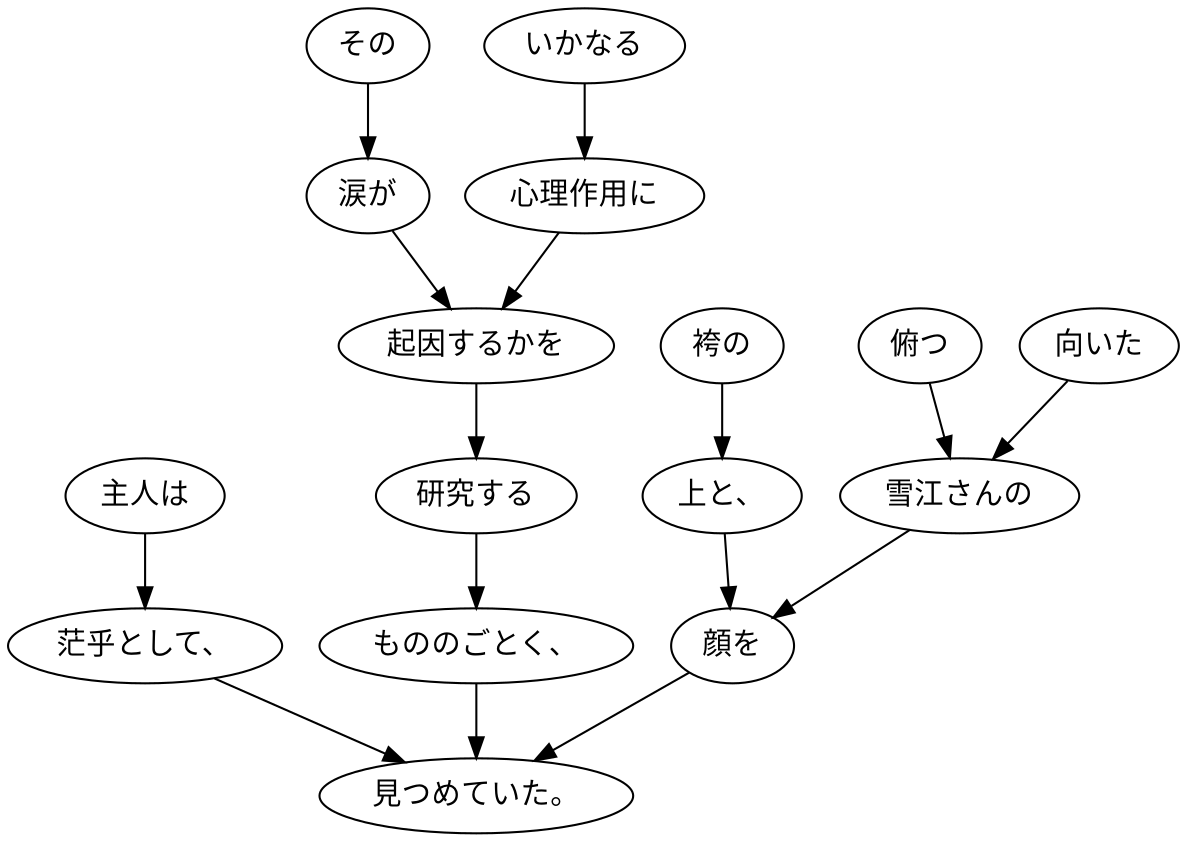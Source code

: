 digraph graph7150 {
	node0 [label="主人は"];
	node1 [label="茫乎として、"];
	node2 [label="その"];
	node3 [label="涙が"];
	node4 [label="いかなる"];
	node5 [label="心理作用に"];
	node6 [label="起因するかを"];
	node7 [label="研究する"];
	node8 [label="もののごとく、"];
	node9 [label="袴の"];
	node10 [label="上と、"];
	node11 [label="俯つ"];
	node12 [label="向いた"];
	node13 [label="雪江さんの"];
	node14 [label="顔を"];
	node15 [label="見つめていた。"];
	node0 -> node1;
	node1 -> node15;
	node2 -> node3;
	node3 -> node6;
	node4 -> node5;
	node5 -> node6;
	node6 -> node7;
	node7 -> node8;
	node8 -> node15;
	node9 -> node10;
	node10 -> node14;
	node11 -> node13;
	node12 -> node13;
	node13 -> node14;
	node14 -> node15;
}
